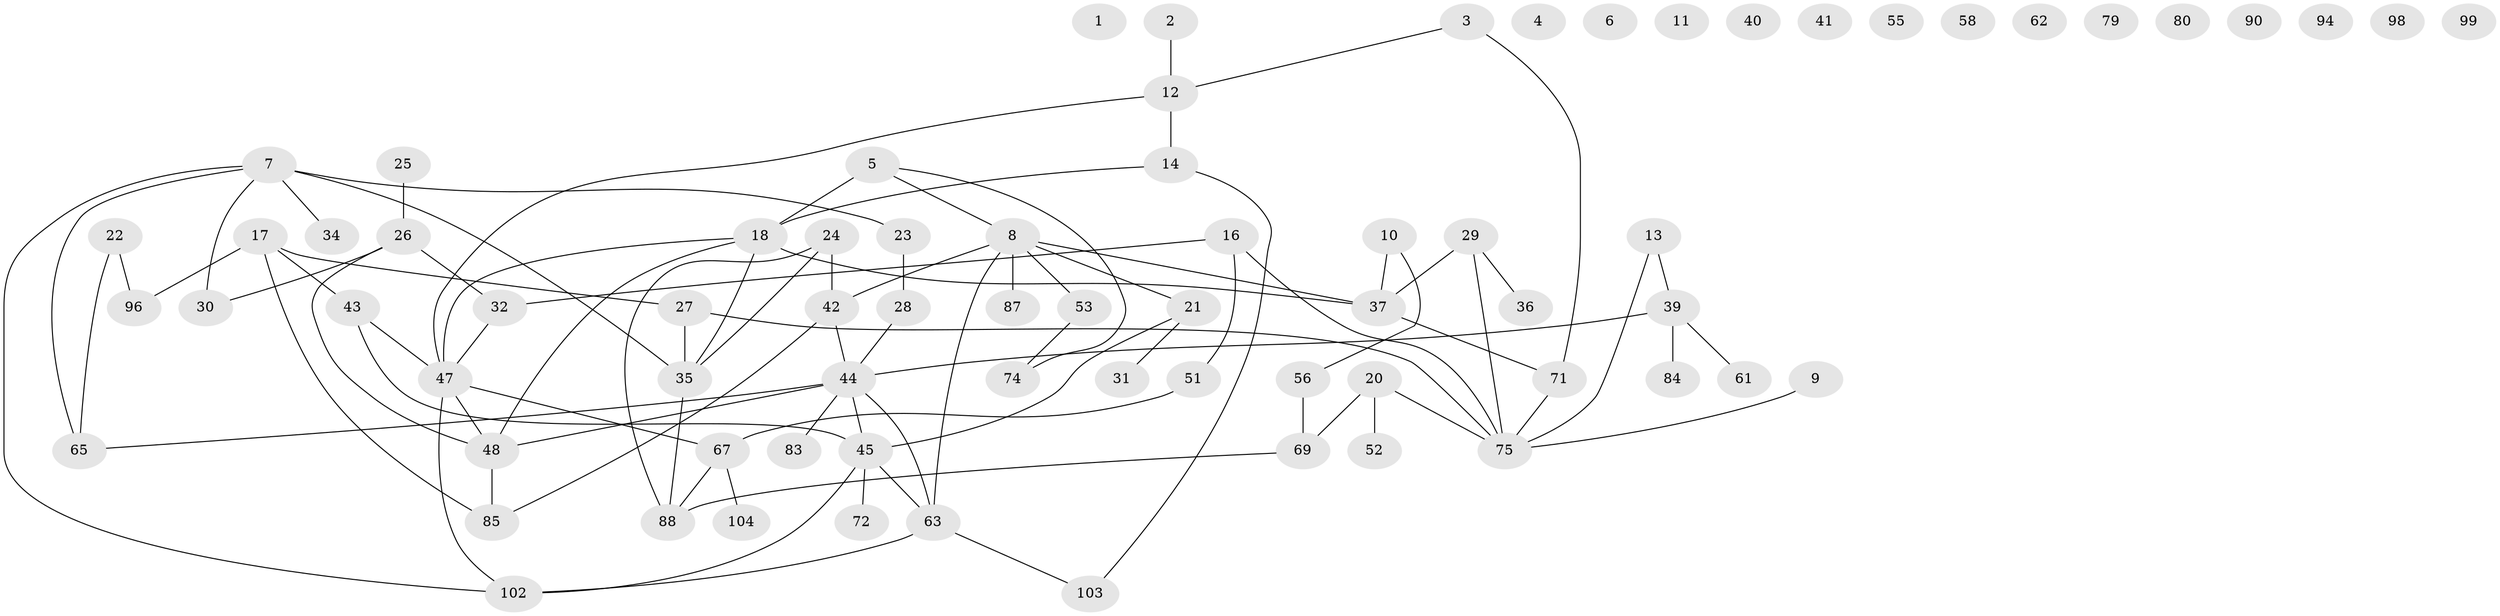 // original degree distribution, {0: 0.1346153846153846, 1: 0.18269230769230768, 2: 0.25961538461538464, 4: 0.10576923076923077, 5: 0.04807692307692308, 3: 0.21153846153846154, 6: 0.057692307692307696}
// Generated by graph-tools (version 1.1) at 2025/41/03/06/25 10:41:22]
// undirected, 74 vertices, 90 edges
graph export_dot {
graph [start="1"]
  node [color=gray90,style=filled];
  1;
  2;
  3;
  4;
  5 [super="+19"];
  6 [super="+15"];
  7 [super="+95"];
  8 [super="+57"];
  9;
  10 [super="+86"];
  11;
  12;
  13;
  14 [super="+82"];
  16 [super="+64"];
  17 [super="+38"];
  18 [super="+66"];
  20 [super="+89"];
  21;
  22;
  23 [super="+46"];
  24;
  25;
  26 [super="+59"];
  27;
  28;
  29 [super="+33"];
  30 [super="+78"];
  31;
  32;
  34 [super="+50"];
  35 [super="+54"];
  36;
  37 [super="+60"];
  39 [super="+70"];
  40;
  41;
  42;
  43 [super="+73"];
  44 [super="+49"];
  45 [super="+76"];
  47 [super="+68"];
  48 [super="+92"];
  51;
  52;
  53;
  55;
  56;
  58;
  61;
  62;
  63 [super="+81"];
  65 [super="+100"];
  67 [super="+93"];
  69;
  71 [super="+91"];
  72;
  74;
  75 [super="+77"];
  79;
  80;
  83;
  84;
  85;
  87;
  88 [super="+101"];
  90;
  94;
  96 [super="+97"];
  98;
  99;
  102;
  103;
  104;
  2 -- 12;
  3 -- 12;
  3 -- 71;
  5 -- 18 [weight=2];
  5 -- 74;
  5 -- 8;
  7 -- 30;
  7 -- 35;
  7 -- 102;
  7 -- 23;
  7 -- 65;
  7 -- 34;
  8 -- 42;
  8 -- 53;
  8 -- 87;
  8 -- 21;
  8 -- 37;
  8 -- 63;
  9 -- 75;
  10 -- 37;
  10 -- 56;
  12 -- 14;
  12 -- 47;
  13 -- 75;
  13 -- 39;
  14 -- 103;
  14 -- 18;
  16 -- 75;
  16 -- 32;
  16 -- 51;
  17 -- 27;
  17 -- 43;
  17 -- 85;
  17 -- 96;
  18 -- 35;
  18 -- 37 [weight=2];
  18 -- 47;
  18 -- 48;
  20 -- 69;
  20 -- 52;
  20 -- 75;
  21 -- 31;
  21 -- 45;
  22 -- 65;
  22 -- 96;
  23 -- 28;
  24 -- 35;
  24 -- 42;
  24 -- 88;
  25 -- 26;
  26 -- 32;
  26 -- 48;
  26 -- 30;
  27 -- 35;
  27 -- 75;
  28 -- 44;
  29 -- 36;
  29 -- 37;
  29 -- 75;
  32 -- 47;
  35 -- 88;
  37 -- 71;
  39 -- 84;
  39 -- 44;
  39 -- 61;
  42 -- 44;
  42 -- 85;
  43 -- 45;
  43 -- 47;
  44 -- 83;
  44 -- 63;
  44 -- 65;
  44 -- 45;
  44 -- 48;
  45 -- 72;
  45 -- 102;
  45 -- 63;
  47 -- 48;
  47 -- 102;
  47 -- 67;
  48 -- 85;
  51 -- 67;
  53 -- 74;
  56 -- 69;
  63 -- 103;
  63 -- 102;
  67 -- 88;
  67 -- 104;
  69 -- 88;
  71 -- 75;
}
